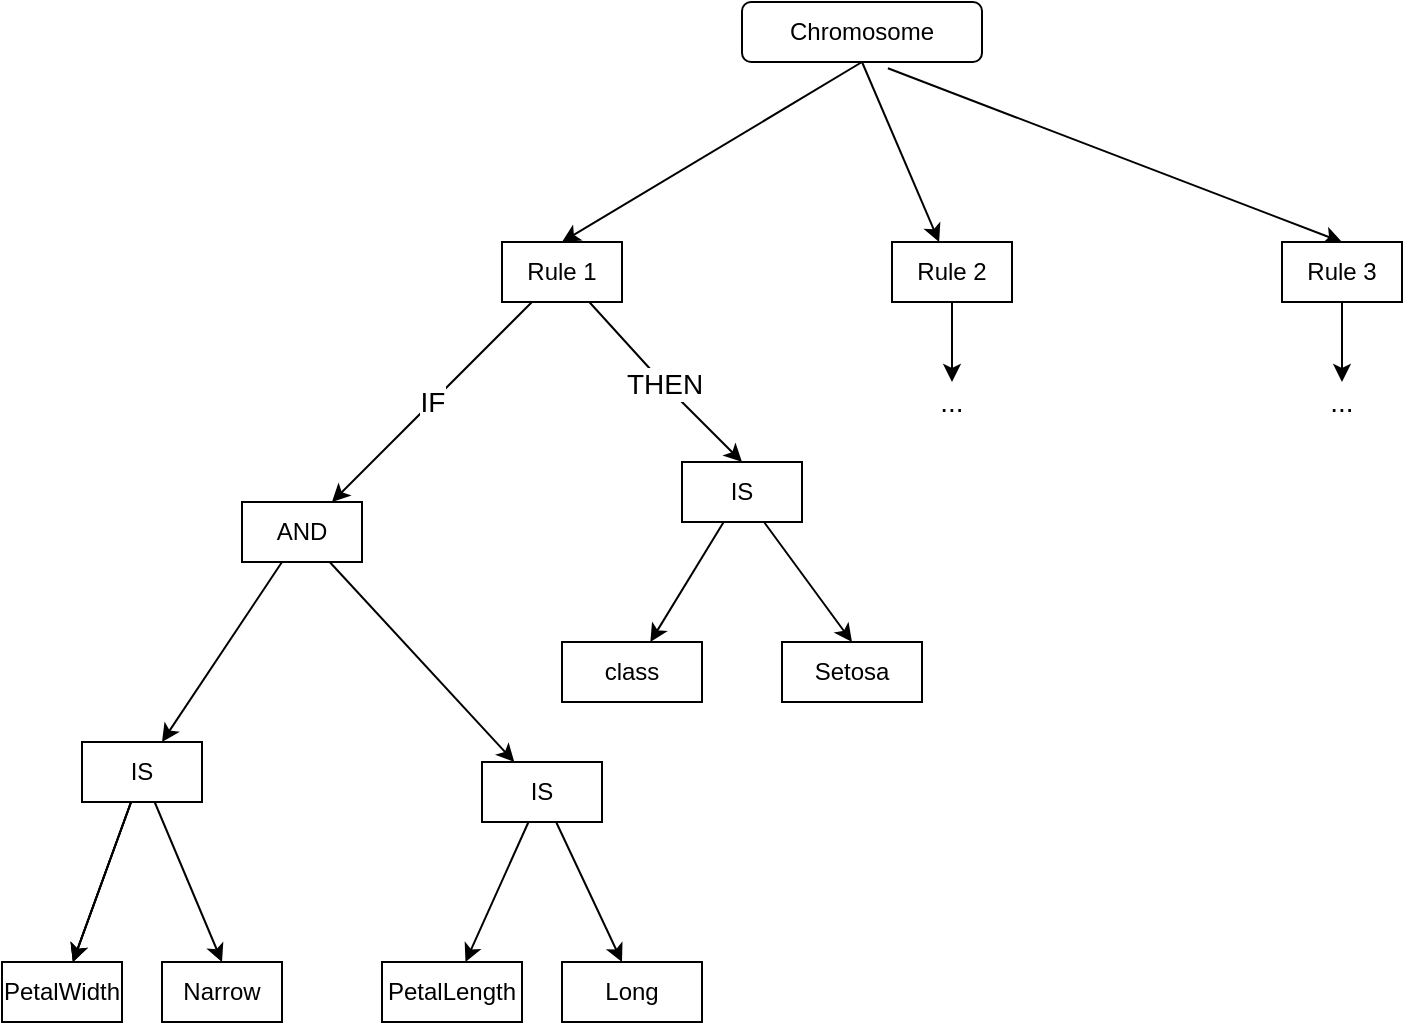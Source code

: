 <mxfile>
    <diagram id="SDIcHdRMLt9fbG_82gZp" name="Page-1">
        <mxGraphModel dx="1393" dy="780" grid="1" gridSize="10" guides="1" tooltips="1" connect="1" arrows="1" fold="1" page="1" pageScale="1" pageWidth="827" pageHeight="1169" math="0" shadow="0">
            <root>
                <mxCell id="0"/>
                <mxCell id="1" parent="0"/>
                <mxCell id="7" value="" style="edgeStyle=orthogonalEdgeStyle;rounded=0;orthogonalLoop=1;jettySize=auto;html=1;strokeColor=none;" parent="1" source="3" edge="1">
                    <mxGeometry relative="1" as="geometry">
                        <mxPoint x="220" y="280" as="targetPoint"/>
                    </mxGeometry>
                </mxCell>
                <mxCell id="3" value="Chromosome" style="rounded=1;whiteSpace=wrap;html=1;shadow=0;" parent="1" vertex="1">
                    <mxGeometry x="400" y="70" width="120" height="30" as="geometry"/>
                </mxCell>
                <mxCell id="20" value="IF" style="rounded=0;orthogonalLoop=1;jettySize=auto;html=1;fontSize=14;" parent="1" source="8" target="19" edge="1">
                    <mxGeometry relative="1" as="geometry"/>
                </mxCell>
                <mxCell id="41" value="THEN" style="edgeStyle=none;rounded=0;orthogonalLoop=1;jettySize=auto;html=1;entryX=0.5;entryY=0;entryDx=0;entryDy=0;fontSize=14;" parent="1" source="8" target="38" edge="1">
                    <mxGeometry relative="1" as="geometry">
                        <Array as="points">
                            <mxPoint x="360" y="260"/>
                        </Array>
                    </mxGeometry>
                </mxCell>
                <mxCell id="8" value="Rule 1" style="rounded=0;whiteSpace=wrap;html=1;shadow=0;" parent="1" vertex="1">
                    <mxGeometry x="280" y="190" width="60" height="30" as="geometry"/>
                </mxCell>
                <mxCell id="9" value="" style="endArrow=classic;html=1;entryX=0.5;entryY=0;entryDx=0;entryDy=0;exitX=0.5;exitY=1;exitDx=0;exitDy=0;" parent="1" source="3" target="8" edge="1">
                    <mxGeometry width="50" height="50" relative="1" as="geometry">
                        <mxPoint x="390" y="420" as="sourcePoint"/>
                        <mxPoint x="440" y="370" as="targetPoint"/>
                    </mxGeometry>
                </mxCell>
                <mxCell id="45" style="edgeStyle=none;rounded=0;orthogonalLoop=1;jettySize=auto;html=1;fontSize=14;" parent="1" source="10" target="43" edge="1">
                    <mxGeometry relative="1" as="geometry"/>
                </mxCell>
                <mxCell id="10" value="Rule 2" style="rounded=0;whiteSpace=wrap;html=1;shadow=0;" parent="1" vertex="1">
                    <mxGeometry x="475" y="190" width="60" height="30" as="geometry"/>
                </mxCell>
                <mxCell id="15" value="" style="edgeStyle=none;rounded=0;orthogonalLoop=1;jettySize=auto;html=1;exitX=0.5;exitY=1;exitDx=0;exitDy=0;" parent="1" source="3" target="10" edge="1">
                    <mxGeometry relative="1" as="geometry">
                        <mxPoint x="495.357" y="100" as="sourcePoint"/>
                    </mxGeometry>
                </mxCell>
                <mxCell id="18" style="edgeStyle=none;rounded=0;orthogonalLoop=1;jettySize=auto;html=1;entryX=0.5;entryY=0;entryDx=0;entryDy=0;exitX=0.608;exitY=1.105;exitDx=0;exitDy=0;exitPerimeter=0;" parent="1" source="3" target="17" edge="1">
                    <mxGeometry relative="1" as="geometry">
                        <mxPoint x="514.783" y="100" as="sourcePoint"/>
                    </mxGeometry>
                </mxCell>
                <mxCell id="46" style="edgeStyle=none;rounded=0;orthogonalLoop=1;jettySize=auto;html=1;fontSize=14;" parent="1" source="17" target="44" edge="1">
                    <mxGeometry relative="1" as="geometry"/>
                </mxCell>
                <mxCell id="17" value="Rule 3" style="rounded=0;whiteSpace=wrap;html=1;shadow=0;" parent="1" vertex="1">
                    <mxGeometry x="670" y="190" width="60" height="30" as="geometry"/>
                </mxCell>
                <mxCell id="22" value="" style="rounded=0;orthogonalLoop=1;jettySize=auto;html=1;" parent="1" source="19" target="21" edge="1">
                    <mxGeometry relative="1" as="geometry"/>
                </mxCell>
                <mxCell id="24" value="" style="edgeStyle=none;rounded=0;orthogonalLoop=1;jettySize=auto;html=1;" parent="1" source="19" target="23" edge="1">
                    <mxGeometry relative="1" as="geometry"/>
                </mxCell>
                <mxCell id="19" value="AND" style="rounded=0;whiteSpace=wrap;html=1;shadow=0;" parent="1" vertex="1">
                    <mxGeometry x="150" y="320" width="60" height="30" as="geometry"/>
                </mxCell>
                <mxCell id="26" value="" style="edgeStyle=none;rounded=0;orthogonalLoop=1;jettySize=auto;html=1;" parent="1" source="21" target="25" edge="1">
                    <mxGeometry relative="1" as="geometry"/>
                </mxCell>
                <mxCell id="27" value="" style="edgeStyle=none;rounded=0;orthogonalLoop=1;jettySize=auto;html=1;" parent="1" source="21" target="25" edge="1">
                    <mxGeometry relative="1" as="geometry"/>
                </mxCell>
                <mxCell id="28" value="" style="edgeStyle=none;rounded=0;orthogonalLoop=1;jettySize=auto;html=1;" parent="1" source="21" target="25" edge="1">
                    <mxGeometry relative="1" as="geometry"/>
                </mxCell>
                <mxCell id="30" style="edgeStyle=none;rounded=0;orthogonalLoop=1;jettySize=auto;html=1;entryX=0.5;entryY=0;entryDx=0;entryDy=0;" parent="1" source="21" target="29" edge="1">
                    <mxGeometry relative="1" as="geometry"/>
                </mxCell>
                <mxCell id="21" value="IS" style="rounded=0;whiteSpace=wrap;html=1;shadow=0;" parent="1" vertex="1">
                    <mxGeometry x="70" y="440" width="60" height="30" as="geometry"/>
                </mxCell>
                <mxCell id="32" value="" style="edgeStyle=none;rounded=0;orthogonalLoop=1;jettySize=auto;html=1;" parent="1" source="23" target="31" edge="1">
                    <mxGeometry relative="1" as="geometry"/>
                </mxCell>
                <mxCell id="33" style="edgeStyle=none;rounded=0;orthogonalLoop=1;jettySize=auto;html=1;" parent="1" source="23" edge="1">
                    <mxGeometry relative="1" as="geometry">
                        <mxPoint x="340" y="550" as="targetPoint"/>
                    </mxGeometry>
                </mxCell>
                <mxCell id="23" value="IS" style="rounded=0;whiteSpace=wrap;html=1;shadow=0;" parent="1" vertex="1">
                    <mxGeometry x="270" y="450" width="60" height="30" as="geometry"/>
                </mxCell>
                <mxCell id="25" value="PetalWidth" style="rounded=0;whiteSpace=wrap;html=1;shadow=0;" parent="1" vertex="1">
                    <mxGeometry x="30" y="550" width="60" height="30" as="geometry"/>
                </mxCell>
                <mxCell id="29" value="Narrow" style="rounded=0;whiteSpace=wrap;html=1;shadow=0;" parent="1" vertex="1">
                    <mxGeometry x="110" y="550" width="60" height="30" as="geometry"/>
                </mxCell>
                <mxCell id="31" value="PetalLength" style="rounded=0;whiteSpace=wrap;html=1;shadow=0;" parent="1" vertex="1">
                    <mxGeometry x="220" y="550" width="70" height="30" as="geometry"/>
                </mxCell>
                <mxCell id="34" value="Long" style="rounded=0;whiteSpace=wrap;html=1;shadow=0;" parent="1" vertex="1">
                    <mxGeometry x="310" y="550" width="70" height="30" as="geometry"/>
                </mxCell>
                <mxCell id="36" value="" style="edgeStyle=none;rounded=0;orthogonalLoop=1;jettySize=auto;html=1;" parent="1" source="38" target="39" edge="1">
                    <mxGeometry relative="1" as="geometry"/>
                </mxCell>
                <mxCell id="37" style="edgeStyle=none;rounded=0;orthogonalLoop=1;jettySize=auto;html=1;entryX=0.5;entryY=0;entryDx=0;entryDy=0;" parent="1" source="38" target="40" edge="1">
                    <mxGeometry relative="1" as="geometry">
                        <mxPoint x="410" y="400" as="targetPoint"/>
                    </mxGeometry>
                </mxCell>
                <mxCell id="38" value="IS" style="rounded=0;whiteSpace=wrap;html=1;shadow=0;" parent="1" vertex="1">
                    <mxGeometry x="370" y="300" width="60" height="30" as="geometry"/>
                </mxCell>
                <mxCell id="39" value="class" style="rounded=0;whiteSpace=wrap;html=1;shadow=0;" parent="1" vertex="1">
                    <mxGeometry x="310" y="390" width="70" height="30" as="geometry"/>
                </mxCell>
                <mxCell id="40" value="Setosa" style="rounded=0;whiteSpace=wrap;html=1;shadow=0;" parent="1" vertex="1">
                    <mxGeometry x="420" y="390" width="70" height="30" as="geometry"/>
                </mxCell>
                <mxCell id="43" value="..." style="text;html=1;strokeColor=none;fillColor=none;align=center;verticalAlign=middle;whiteSpace=wrap;rounded=0;fontSize=14;" parent="1" vertex="1">
                    <mxGeometry x="485" y="260" width="40" height="20" as="geometry"/>
                </mxCell>
                <mxCell id="44" value="..." style="text;html=1;strokeColor=none;fillColor=none;align=center;verticalAlign=middle;whiteSpace=wrap;rounded=0;fontSize=14;" parent="1" vertex="1">
                    <mxGeometry x="680" y="260" width="40" height="20" as="geometry"/>
                </mxCell>
            </root>
        </mxGraphModel>
    </diagram>
</mxfile>